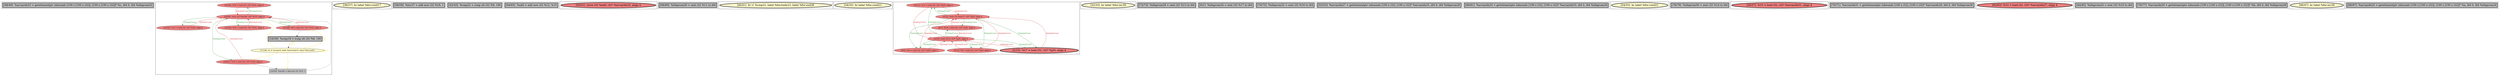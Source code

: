
digraph G {





subgraph cluster25 {


node878 [penwidth=3.0,fontsize=20,fillcolor=grey,label="[48/49]  %arrayidx33 = getelementptr inbounds [100 x [100 x i32]], [100 x [100 x i32]]* %c, i64 0, i64 %idxprom32",shape=rectangle,style=filled ]



}

subgraph cluster24 {


node877 [fillcolor=lightcoral,label="[23/24]  %10 = load i32, i32* %i16, align 4",shape=ellipse,style=filled ]
node876 [fillcolor=lightcoral,label="[21/22]  %13 = load i32, i32* %i16, align 4",shape=ellipse,style=filled ]
node870 [fillcolor=lightcoral,label="[18/31]  %19 = load i32, i32* %i16, align 4",shape=ellipse,style=filled ]
node873 [fillcolor=lightcoral,label="[20/29]  store i32 %inc40, i32* %i16, align 4",shape=ellipse,style=filled ]
node869 [fillcolor=lemonchiffon,label="[17/38]  br i1 %cmp18, label %for.body19, label %for.end41",shape=ellipse,style=filled ]
node875 [fillcolor=lightcoral,label="[25/26]  %16 = load i32, i32* %i16, align 4",shape=ellipse,style=filled ]
node871 [fillcolor=grey,label="[19/30]  %inc40 = add nsw i32 %19, 1",shape=rectangle,style=filled ]
node874 [penwidth=3.0,fontsize=20,fillcolor=grey,label="[16/39]  %cmp18 = icmp slt i32 %8, 100",shape=rectangle,style=filled ]
node872 [fillcolor=lightcoral,label="[27/28]  %8 = load i32, i32* %i16, align 4",shape=ellipse,style=filled ]

node873->node877 [style=solid,color=forestgreen,label="T|indep|Const",penwidth=1.0,fontcolor=forestgreen ]
node877->node873 [style=solid,color=firebrick3,label="A|indep|Const",penwidth=1.0,fontcolor=firebrick3 ]
node870->node871 [style=solid,color=black,label="",penwidth=0.5,fontcolor=black ]
node872->node874 [style=solid,color=black,label="",penwidth=0.5,fontcolor=black ]
node872->node873 [style=solid,color=firebrick3,label="A|indep|Const",penwidth=1.0,fontcolor=firebrick3 ]
node869->node871 [style=solid,color=gold,label="C",penwidth=1.0,fontcolor=gold ]
node874->node869 [style=solid,color=black,label="",penwidth=0.5,fontcolor=black ]
node869->node869 [style=solid,color=gold,label="C",penwidth=1.0,fontcolor=gold ]
node873->node876 [style=solid,color=forestgreen,label="T|indep|Const",penwidth=1.0,fontcolor=forestgreen ]
node873->node875 [style=solid,color=forestgreen,label="T|indep|Const",penwidth=1.0,fontcolor=forestgreen ]
node869->node874 [style=solid,color=gold,label="C",penwidth=1.0,fontcolor=gold ]
node871->node873 [style=solid,color=black,label="",penwidth=0.5,fontcolor=black ]
node873->node872 [style=solid,color=forestgreen,label="T|indep|Const",penwidth=1.0,fontcolor=forestgreen ]
node869->node873 [style=solid,color=gold,label="C",penwidth=1.0,fontcolor=gold ]
node875->node873 [style=solid,color=firebrick3,label="A|indep|Const",penwidth=1.0,fontcolor=firebrick3 ]
node870->node873 [style=solid,color=firebrick3,label="A|indep|Const",penwidth=1.0,fontcolor=firebrick3 ]
node873->node870 [style=solid,color=forestgreen,label="T|indep|Const",penwidth=1.0,fontcolor=forestgreen ]
node876->node873 [style=solid,color=firebrick3,label="A|indep|Const",penwidth=1.0,fontcolor=firebrick3 ]
node869->node870 [style=solid,color=gold,label="C",penwidth=1.0,fontcolor=gold ]
node869->node872 [style=solid,color=gold,label="C",penwidth=1.0,fontcolor=gold ]


}

subgraph cluster22 {


node867 [penwidth=3.0,fontsize=20,fillcolor=lemonchiffon,label="[36/37]  br label %for.cond17",shape=ellipse,style=filled ]



}

subgraph cluster20 {


node865 [penwidth=3.0,fontsize=20,fillcolor=grey,label="[58/59]  %inc37 = add nsw i32 %18, 1",shape=rectangle,style=filled ]



}

subgraph cluster18 {


node863 [penwidth=3.0,fontsize=20,fillcolor=grey,label="[42/43]  %cmp22 = icmp slt i32 %9, 100",shape=rectangle,style=filled ]



}

subgraph cluster16 {


node861 [penwidth=3.0,fontsize=20,fillcolor=grey,label="[64/65]  %add = add nsw i32 %12, %15",shape=rectangle,style=filled ]



}

subgraph cluster17 {


node862 [penwidth=3.0,fontsize=20,fillcolor=lightcoral,label="[50/51]  store i32 %add, i32* %arrayidx35, align 4",shape=ellipse,style=filled ]



}

subgraph cluster4 {


node849 [penwidth=3.0,fontsize=20,fillcolor=grey,label="[68/69]  %idxprom26 = sext i32 %11 to i64",shape=rectangle,style=filled ]



}

subgraph cluster3 {


node848 [penwidth=3.0,fontsize=20,fillcolor=lemonchiffon,label="[40/41]  br i1 %cmp22, label %for.body23, label %for.end38",shape=ellipse,style=filled ]



}

subgraph cluster2 {


node847 [penwidth=3.0,fontsize=20,fillcolor=lemonchiffon,label="[34/35]  br label %for.cond21",shape=ellipse,style=filled ]



}

subgraph cluster1 {


node840 [fillcolor=lightcoral,label="[10/11]  %11 = load i32, i32* %j20, align 4",shape=ellipse,style=filled ]
node846 [fillcolor=lightcoral,label="[8/9]  %14 = load i32, i32* %j20, align 4",shape=ellipse,style=filled ]
node842 [penwidth=3.0,fontsize=20,fillcolor=lightcoral,label="[2/15]  %17 = load i32, i32* %j20, align 4",shape=ellipse,style=filled ]
node843 [fillcolor=lightcoral,label="[5/12]  store i32 %inc37, i32* %j20, align 4",shape=ellipse,style=filled ]
node841 [fillcolor=lightcoral,label="[3/14]  store i32 0, i32* %j20, align 4",shape=ellipse,style=filled ]
node844 [fillcolor=lightcoral,label="[4/13]  %9 = load i32, i32* %j20, align 4",shape=ellipse,style=filled ]
node845 [fillcolor=lightcoral,label="[6/7]  %18 = load i32, i32* %j20, align 4",shape=ellipse,style=filled ]

node846->node843 [style=solid,color=firebrick3,label="A|indep|Const",penwidth=1.0,fontcolor=firebrick3 ]
node845->node843 [style=solid,color=firebrick3,label="A|indep|Const",penwidth=1.0,fontcolor=firebrick3 ]
node841->node842 [style=solid,color=forestgreen,label="T|indep|Const",penwidth=1.0,fontcolor=forestgreen ]
node841->node844 [style=solid,color=forestgreen,label="T|indep|Const",penwidth=1.0,fontcolor=forestgreen ]
node843->node846 [style=solid,color=forestgreen,label="T|indep|Const",penwidth=1.0,fontcolor=forestgreen ]
node840->node843 [style=solid,color=firebrick3,label="A|indep|Const",penwidth=1.0,fontcolor=firebrick3 ]
node843->node845 [style=solid,color=forestgreen,label="T|indep|Const",penwidth=1.0,fontcolor=forestgreen ]
node842->node841 [style=solid,color=firebrick3,label="A|indep|Const",penwidth=1.0,fontcolor=firebrick3 ]
node845->node841 [style=solid,color=firebrick3,label="A|indep|Const",penwidth=1.0,fontcolor=firebrick3 ]
node842->node843 [style=solid,color=firebrick3,label="A|indep|Const",penwidth=1.0,fontcolor=firebrick3 ]
node840->node841 [style=solid,color=firebrick3,label="A|indep|Const",penwidth=1.0,fontcolor=firebrick3 ]
node846->node841 [style=solid,color=firebrick3,label="A|indep|Const",penwidth=1.0,fontcolor=firebrick3 ]
node844->node841 [style=solid,color=firebrick3,label="A|indep|Const",penwidth=1.0,fontcolor=firebrick3 ]
node843->node840 [style=solid,color=forestgreen,label="T|indep|Const",penwidth=1.0,fontcolor=forestgreen ]
node841->node846 [style=solid,color=forestgreen,label="T|indep|Const",penwidth=1.0,fontcolor=forestgreen ]
node841->node845 [style=solid,color=forestgreen,label="T|indep|Const",penwidth=1.0,fontcolor=forestgreen ]
node841->node840 [style=solid,color=forestgreen,label="T|indep|Const",penwidth=1.0,fontcolor=forestgreen ]
node843->node842 [style=solid,color=forestgreen,label="T|indep|Const",penwidth=1.0,fontcolor=forestgreen ]
node843->node844 [style=solid,color=forestgreen,label="T|indep|Const",penwidth=1.0,fontcolor=forestgreen ]
node844->node843 [style=solid,color=firebrick3,label="A|indep|Const",penwidth=1.0,fontcolor=firebrick3 ]


}

subgraph cluster12 {


node857 [penwidth=3.0,fontsize=20,fillcolor=lemonchiffon,label="[32/33]  br label %for.inc39",shape=ellipse,style=filled ]



}

subgraph cluster5 {


node850 [penwidth=3.0,fontsize=20,fillcolor=grey,label="[72/73]  %idxprom28 = sext i32 %13 to i64",shape=rectangle,style=filled ]



}

subgraph cluster0 {


node839 [penwidth=3.0,fontsize=20,fillcolor=grey,label="[0/1]  %idxprom34 = sext i32 %17 to i64",shape=rectangle,style=filled ]



}

subgraph cluster6 {


node851 [penwidth=3.0,fontsize=20,fillcolor=grey,label="[74/75]  %idxprom32 = sext i32 %16 to i64",shape=rectangle,style=filled ]



}

subgraph cluster14 {


node859 [penwidth=3.0,fontsize=20,fillcolor=grey,label="[52/53]  %arrayidx27 = getelementptr inbounds [100 x i32], [100 x i32]* %arrayidx25, i64 0, i64 %idxprom26",shape=rectangle,style=filled ]



}

subgraph cluster7 {


node852 [penwidth=3.0,fontsize=20,fillcolor=grey,label="[60/61]  %arrayidx35 = getelementptr inbounds [100 x i32], [100 x i32]* %arrayidx33, i64 0, i64 %idxprom34",shape=rectangle,style=filled ]



}

subgraph cluster23 {


node868 [penwidth=3.0,fontsize=20,fillcolor=lemonchiffon,label="[54/55]  br label %for.cond21",shape=ellipse,style=filled ]



}

subgraph cluster8 {


node853 [penwidth=3.0,fontsize=20,fillcolor=grey,label="[78/79]  %idxprom30 = sext i32 %14 to i64",shape=rectangle,style=filled ]



}

subgraph cluster21 {


node866 [penwidth=3.0,fontsize=20,fillcolor=lightcoral,label="[56/57]  %15 = load i32, i32* %arrayidx31, align 4",shape=ellipse,style=filled ]



}

subgraph cluster9 {


node854 [penwidth=3.0,fontsize=20,fillcolor=grey,label="[70/71]  %arrayidx31 = getelementptr inbounds [100 x i32], [100 x i32]* %arrayidx29, i64 0, i64 %idxprom30",shape=rectangle,style=filled ]



}

subgraph cluster19 {


node864 [penwidth=3.0,fontsize=20,fillcolor=lightcoral,label="[62/63]  %12 = load i32, i32* %arrayidx27, align 4",shape=ellipse,style=filled ]



}

subgraph cluster10 {


node855 [penwidth=3.0,fontsize=20,fillcolor=grey,label="[44/45]  %idxprom24 = sext i32 %10 to i64",shape=rectangle,style=filled ]



}

subgraph cluster11 {


node856 [penwidth=3.0,fontsize=20,fillcolor=grey,label="[76/77]  %arrayidx29 = getelementptr inbounds [100 x [100 x i32]], [100 x [100 x i32]]* %b, i64 0, i64 %idxprom28",shape=rectangle,style=filled ]



}

subgraph cluster13 {


node858 [penwidth=3.0,fontsize=20,fillcolor=lemonchiffon,label="[46/47]  br label %for.inc36",shape=ellipse,style=filled ]



}

subgraph cluster15 {


node860 [penwidth=3.0,fontsize=20,fillcolor=grey,label="[66/67]  %arrayidx25 = getelementptr inbounds [100 x [100 x i32]], [100 x [100 x i32]]* %a, i64 0, i64 %idxprom24",shape=rectangle,style=filled ]



}

}
